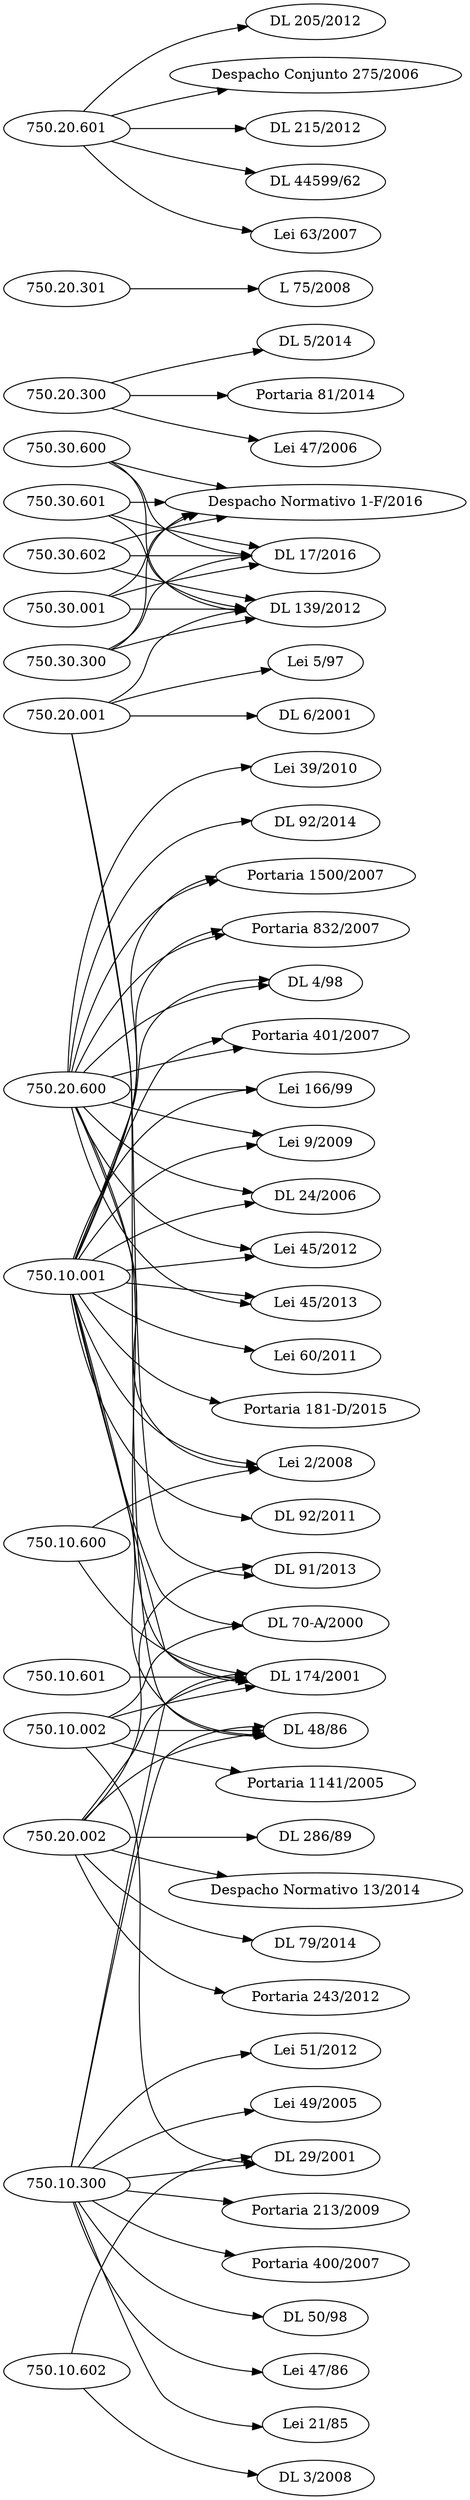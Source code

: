 digraph {
 rankdir=LR;
 "750.30.001" -> "Despacho Normativo 1-F/2016";
 "750.30.001" -> "DL 17/2016";
 "750.30.001" -> "DL 139/2012";
 "750.30.300" -> "Despacho Normativo 1-F/2016";
 "750.30.300" -> "DL 17/2016";
 "750.30.300" -> "DL 139/2012";
 "750.20.001" -> "DL 91/2013";
 "750.20.001" -> "DL 48/86";
 "750.20.001" -> "Lei 5/97";
 "750.20.001" -> "DL 6/2001";
 "750.20.001" -> "DL 139/2012";
 "750.30.600" -> "Despacho Normativo 1-F/2016";
 "750.30.600" -> "DL 17/2016";
 "750.30.600" -> "DL 139/2012";
 "750.20.300" -> "DL 5/2014";
 "750.20.300" -> "Portaria 81/2014";
 "750.20.300" -> "Lei 47/2006";
 "750.20.002" -> "DL 286/89";
 "750.20.002" -> "Despacho Normativo 13/2014";
 "750.20.002" -> "DL 79/2014";
 "750.20.002" -> "DL 91/2013";
 "750.20.002" -> "Portaria 243/2012";
 "750.20.002" -> "DL 48/86";
 "750.20.002" -> "DL 174/2001";
 "750.30.601" -> "Despacho Normativo 1-F/2016";
 "750.30.601" -> "DL 17/2016";
 "750.30.601" -> "DL 139/2012";
 "750.20.301" -> "L 75/2008";
 "750.10.001" -> "Lei 45/2013";
 "750.10.001" -> "Portaria 1500/2007";
 "750.10.001" -> "DL 92/2011";
 "750.10.001" -> "Portaria 832/2007";
 "750.10.001" -> "DL 4/98";
 "750.10.001" -> "Lei 2/2008";
 "750.10.001" -> "DL 48/86";
 "750.10.001" -> "Portaria 401/2007";
 "750.10.001" -> "Lei 166/99";
 "750.10.001" -> "Lei 9/2009";
 "750.10.001" -> "Lei 60/2011";
 "750.10.001" -> "DL 24/2006";
 "750.10.001" -> "DL 70-A/2000";
 "750.10.001" -> "DL 174/2001";
 "750.10.001" -> "Portaria 181-D/2015";
 "750.10.001" -> "Lei 45/2012";
 "750.30.602" -> "Despacho Normativo 1-F/2016";
 "750.30.602" -> "DL 17/2016";
 "750.30.602" -> "DL 139/2012";
 "750.20.600" -> "Lei 39/2010";
 "750.20.600" -> "Lei 45/2013";
 "750.20.600" -> "Portaria 1500/2007";
 "750.20.600" -> "Portaria 832/2007";
 "750.20.600" -> "DL 4/98";
 "750.20.600" -> "Lei 2/2008";
 "750.20.600" -> "DL 92/2014";
 "750.20.600" -> "Portaria 401/2007";
 "750.20.600" -> "Lei 166/99";
 "750.20.600" -> "Lei 9/2009";
 "750.20.600" -> "DL 24/2006";
 "750.20.600" -> "DL 174/2001";
 "750.20.600" -> "Lei 45/2012";
 "750.10.300" -> "Lei 21/85";
 "750.10.300" -> "Lei 51/2012";
 "750.10.300" -> "Lei 49/2005";
 "750.10.300" -> "Portaria 213/2009";
 "750.10.300" -> "DL 48/86";
 "750.10.300" -> "DL 29/2001";
 "750.10.300" -> "Portaria 400/2007";
 "750.10.300" -> "DL 50/98";
 "750.10.300" -> "Lei 47/86";
 "750.10.300" -> "DL 174/2001";
 "750.10.002" -> "DL 48/86";
 "750.10.002" -> "DL 29/2001";
 "750.10.002" -> "Portaria 1141/2005";
 "750.10.002" -> "DL 70-A/2000";
 "750.10.002" -> "DL 174/2001";
 "750.20.601" -> "DL 205/2012";
 "750.20.601" -> "Despacho Conjunto 275/2006";
 "750.20.601" -> "DL 215/2012";
 "750.20.601" -> "DL 44599/62";
 "750.20.601" -> "Lei 63/2007";
 "750.10.600" -> "Lei 2/2008";
 "750.10.600" -> "DL 174/2001";
 "750.10.601" -> "DL 174/2001";
 "750.10.602" -> "DL 29/2001";
 "750.10.602" -> "DL 3/2008";
}
